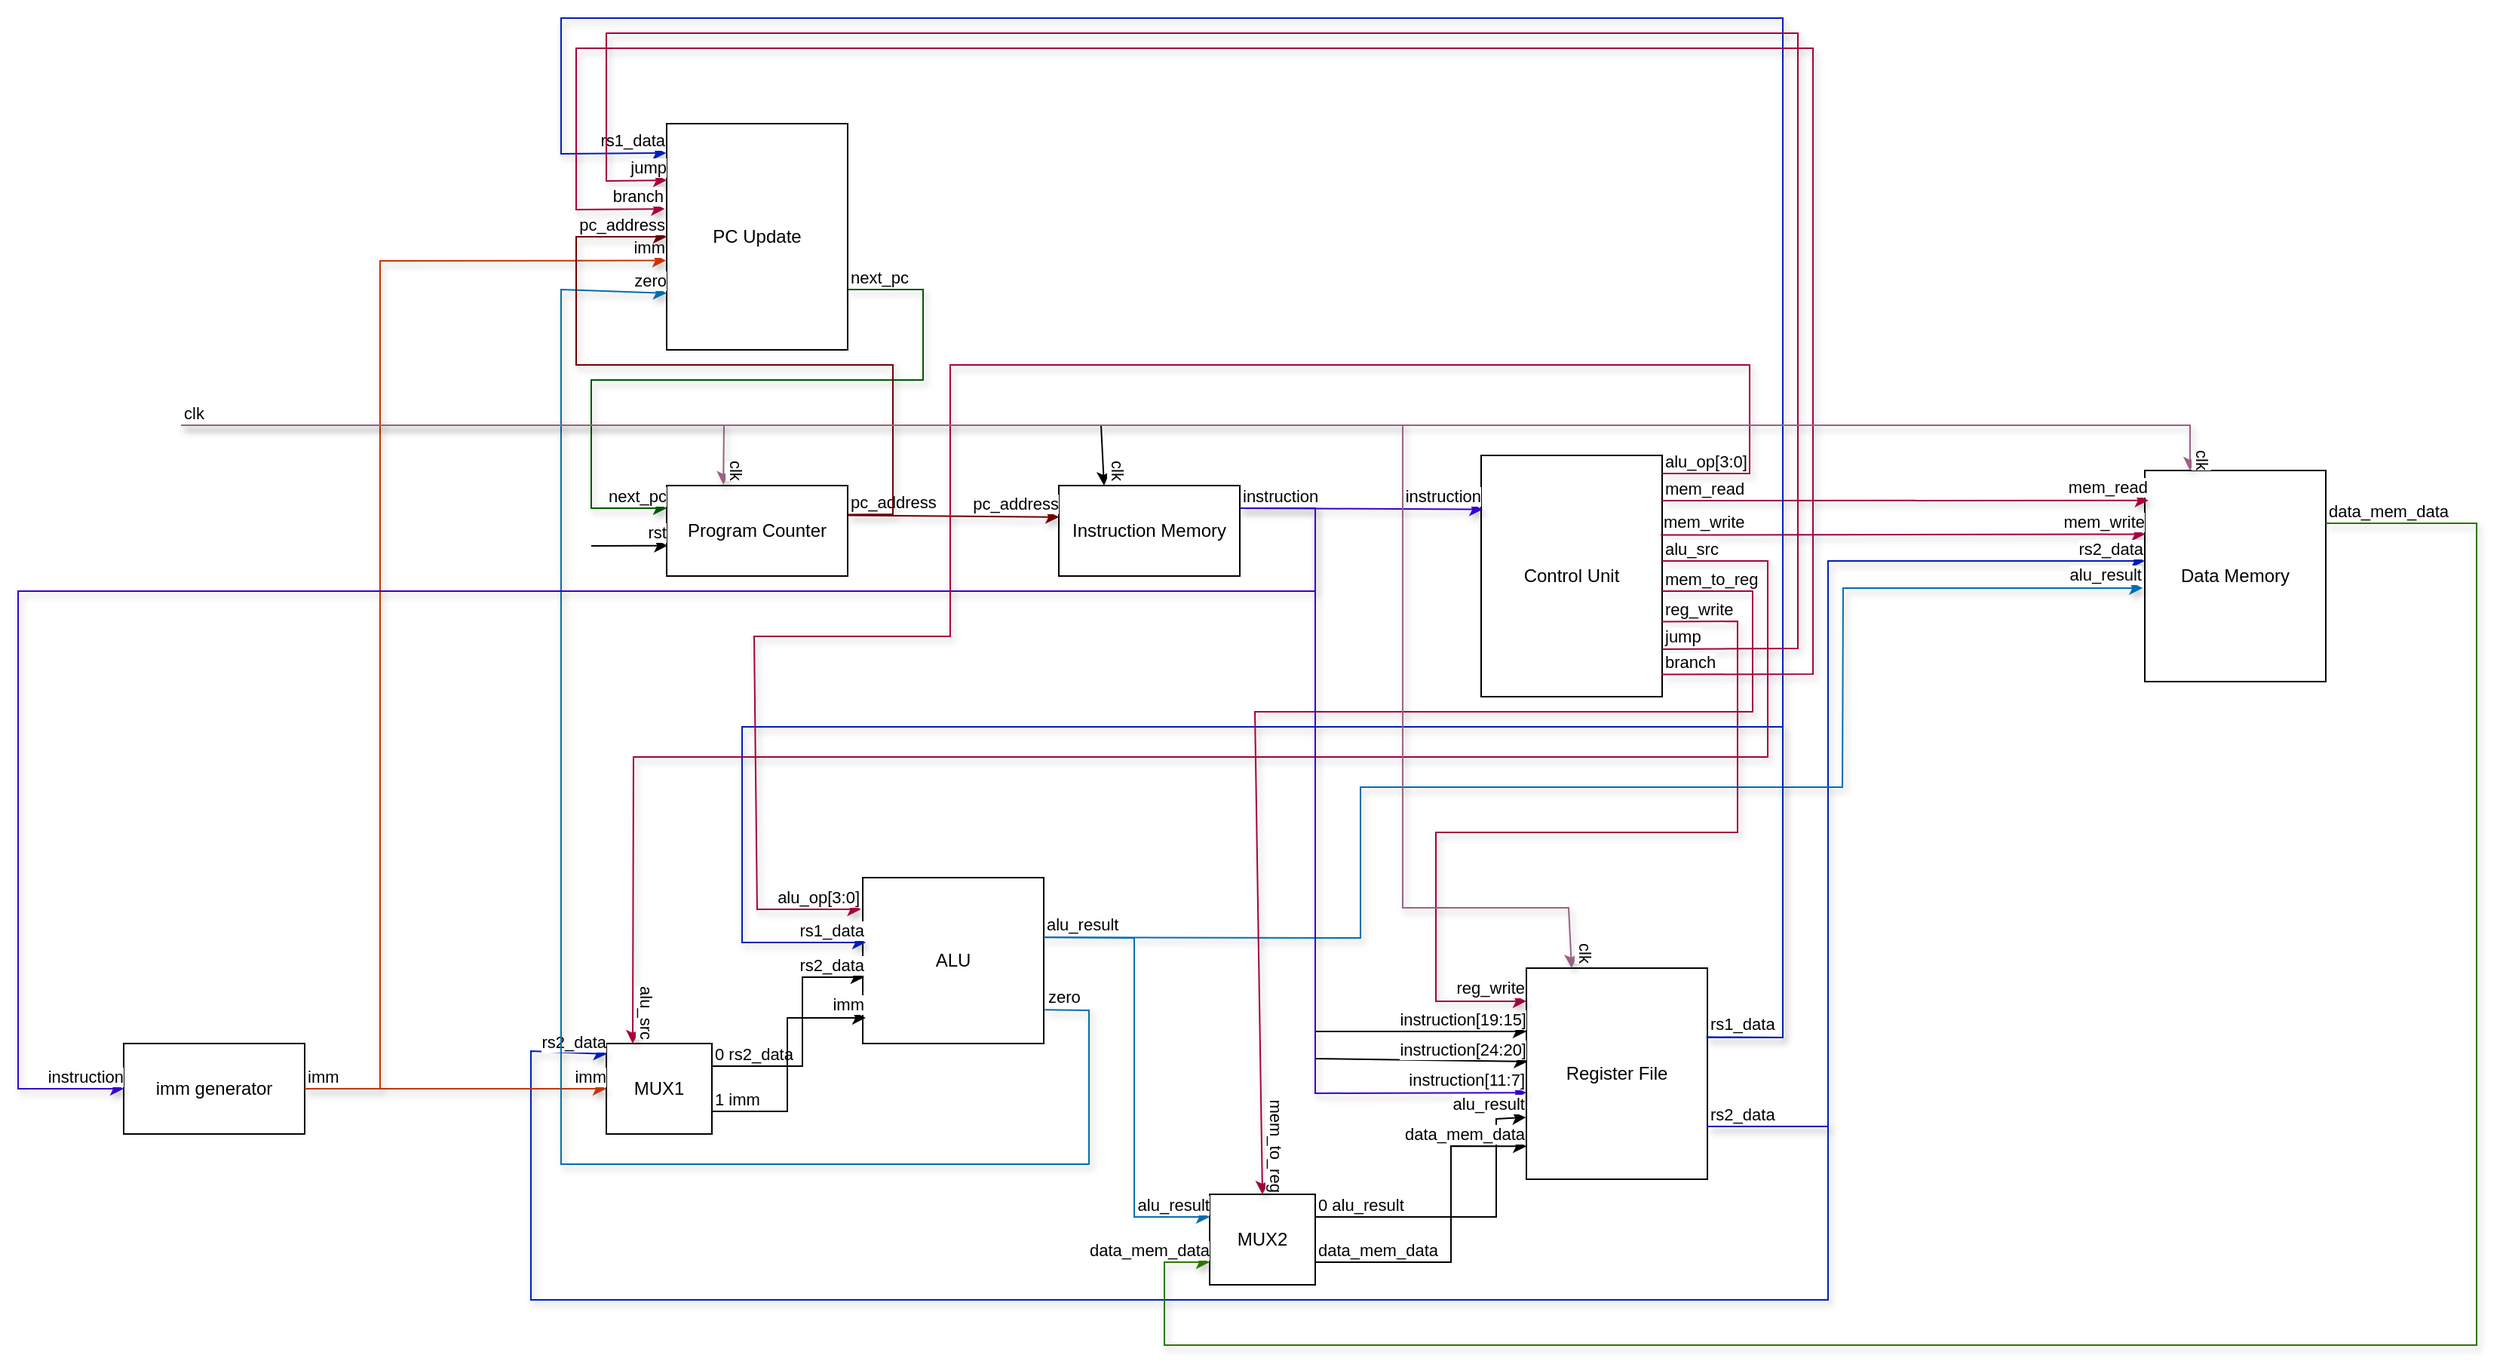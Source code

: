 <mxfile>
    <diagram id="98knBsmOhlINy79SkmsB" name="第 1 页">
        <mxGraphModel dx="483" dy="346" grid="1" gridSize="10" guides="1" tooltips="1" connect="1" arrows="1" fold="1" page="1" pageScale="1" pageWidth="1654" pageHeight="1169" background="none" math="0" shadow="0">
            <root>
                <mxCell id="0"/>
                <mxCell id="1" parent="0"/>
                <mxCell id="2" value="Program Counter" style="rounded=0;whiteSpace=wrap;html=1;" parent="1" vertex="1">
                    <mxGeometry x="442" y="430" width="120" height="60" as="geometry"/>
                </mxCell>
                <mxCell id="3" value="Instruction Memory" style="rounded=0;whiteSpace=wrap;html=1;" parent="1" vertex="1">
                    <mxGeometry x="702" y="430" width="120" height="60" as="geometry"/>
                </mxCell>
                <mxCell id="4" value="Control Unit" style="rounded=0;whiteSpace=wrap;html=1;" parent="1" vertex="1">
                    <mxGeometry x="982" y="410" width="120" height="160" as="geometry"/>
                </mxCell>
                <mxCell id="5" value="PC Update" style="rounded=0;whiteSpace=wrap;html=1;" parent="1" vertex="1">
                    <mxGeometry x="442" y="190" width="120" height="150" as="geometry"/>
                </mxCell>
                <mxCell id="6" value="Data Memory" style="rounded=0;whiteSpace=wrap;html=1;" parent="1" vertex="1">
                    <mxGeometry x="1422" y="420" width="120" height="140" as="geometry"/>
                </mxCell>
                <mxCell id="7" value="Register File" style="rounded=0;whiteSpace=wrap;html=1;" parent="1" vertex="1">
                    <mxGeometry x="1012" y="750" width="120" height="140" as="geometry"/>
                </mxCell>
                <mxCell id="8" value="ALU" style="rounded=0;whiteSpace=wrap;html=1;" parent="1" vertex="1">
                    <mxGeometry x="572" y="690" width="120" height="110" as="geometry"/>
                </mxCell>
                <mxCell id="9" value="imm generator" style="rounded=0;whiteSpace=wrap;html=1;" parent="1" vertex="1">
                    <mxGeometry x="82" y="800" width="120" height="60" as="geometry"/>
                </mxCell>
                <mxCell id="10" value="MUX1" style="rounded=0;whiteSpace=wrap;html=1;" parent="1" vertex="1">
                    <mxGeometry x="402" y="800" width="70" height="60" as="geometry"/>
                </mxCell>
                <mxCell id="11" value="MUX2" style="rounded=0;whiteSpace=wrap;html=1;" parent="1" vertex="1">
                    <mxGeometry x="802" y="900" width="70" height="60" as="geometry"/>
                </mxCell>
                <mxCell id="13" value="" style="endArrow=classic;html=1;entryX=0;entryY=0.25;entryDx=0;entryDy=0;rounded=0;fillColor=#008a00;strokeColor=#005700;shadow=1;" parent="1" target="2" edge="1">
                    <mxGeometry relative="1" as="geometry">
                        <mxPoint x="562" y="300" as="sourcePoint"/>
                        <mxPoint x="722" y="300" as="targetPoint"/>
                        <Array as="points">
                            <mxPoint x="612" y="300"/>
                            <mxPoint x="612" y="360"/>
                            <mxPoint x="392" y="360"/>
                            <mxPoint x="392" y="445"/>
                        </Array>
                    </mxGeometry>
                </mxCell>
                <mxCell id="15" value="next_pc" style="edgeLabel;resizable=0;html=1;;align=left;verticalAlign=bottom;rounded=0;" parent="13" connectable="0" vertex="1">
                    <mxGeometry x="-1" relative="1" as="geometry"/>
                </mxCell>
                <mxCell id="16" value="next_pc" style="edgeLabel;resizable=0;html=1;;align=right;verticalAlign=bottom;rounded=0;" parent="13" connectable="0" vertex="1">
                    <mxGeometry x="1" relative="1" as="geometry"/>
                </mxCell>
                <mxCell id="20" value="" style="endArrow=classic;html=1;rounded=0;strokeColor=default;align=center;verticalAlign=middle;fontFamily=Helvetica;fontSize=11;fontColor=default;labelBackgroundColor=default;entryX=0.006;entryY=0.664;entryDx=0;entryDy=0;entryPerimeter=0;" parent="1" target="2" edge="1">
                    <mxGeometry relative="1" as="geometry">
                        <mxPoint x="392" y="470" as="sourcePoint"/>
                        <mxPoint x="432" y="470" as="targetPoint"/>
                    </mxGeometry>
                </mxCell>
                <mxCell id="23" value="rst" style="edgeLabel;resizable=0;html=1;;align=right;verticalAlign=bottom;fontFamily=Helvetica;fontSize=11;fontColor=default;labelBackgroundColor=default;rounded=0;" parent="20" connectable="0" vertex="1">
                    <mxGeometry x="1" relative="1" as="geometry"/>
                </mxCell>
                <mxCell id="25" value="" style="endArrow=classic;html=1;rounded=0;strokeColor=#6F0000;align=center;verticalAlign=middle;fontFamily=Helvetica;fontSize=11;fontColor=default;labelBackgroundColor=default;exitX=1.001;exitY=0.33;exitDx=0;exitDy=0;exitPerimeter=0;entryX=0.001;entryY=0.348;entryDx=0;entryDy=0;entryPerimeter=0;fillColor=#a20025;shadow=1;" parent="1" source="2" target="3" edge="1">
                    <mxGeometry relative="1" as="geometry">
                        <mxPoint x="562" y="450" as="sourcePoint"/>
                        <mxPoint x="642" y="450" as="targetPoint"/>
                    </mxGeometry>
                </mxCell>
                <mxCell id="27" value="pc_address" style="edgeLabel;resizable=0;html=1;;align=left;verticalAlign=bottom;rounded=0;fontFamily=Helvetica;fontSize=11;fontColor=default;labelBackgroundColor=default;" parent="25" connectable="0" vertex="1">
                    <mxGeometry x="-1" relative="1" as="geometry"/>
                </mxCell>
                <mxCell id="28" value="pc_address" style="edgeLabel;resizable=0;html=1;;align=right;verticalAlign=bottom;rounded=0;fontFamily=Helvetica;fontSize=11;fontColor=default;labelBackgroundColor=default;" parent="25" connectable="0" vertex="1">
                    <mxGeometry x="1" relative="1" as="geometry"/>
                </mxCell>
                <mxCell id="29" value="" style="endArrow=classic;html=1;rounded=0;strokeColor=#3700CC;align=center;verticalAlign=middle;fontFamily=Helvetica;fontSize=11;fontColor=default;labelBackgroundColor=default;entryX=0.009;entryY=0.224;entryDx=0;entryDy=0;entryPerimeter=0;exitX=1;exitY=0.25;exitDx=0;exitDy=0;fillColor=#6a00ff;shadow=1;" parent="1" source="3" target="4" edge="1">
                    <mxGeometry relative="1" as="geometry">
                        <mxPoint x="821" y="440" as="sourcePoint"/>
                        <mxPoint x="962" y="350" as="targetPoint"/>
                    </mxGeometry>
                </mxCell>
                <mxCell id="31" value="instruction" style="edgeLabel;resizable=0;html=1;;align=left;verticalAlign=bottom;rounded=0;fontFamily=Helvetica;fontSize=11;fontColor=default;labelBackgroundColor=default;" parent="29" connectable="0" vertex="1">
                    <mxGeometry x="-1" relative="1" as="geometry"/>
                </mxCell>
                <mxCell id="32" value="instruction" style="edgeLabel;resizable=0;html=1;;align=right;verticalAlign=bottom;rounded=0;fontFamily=Helvetica;fontSize=11;fontColor=default;labelBackgroundColor=default;" parent="29" connectable="0" vertex="1">
                    <mxGeometry x="1" relative="1" as="geometry"/>
                </mxCell>
                <mxCell id="33" value="" style="endArrow=classic;html=1;rounded=0;strokeColor=#A50040;align=center;verticalAlign=middle;fontFamily=Helvetica;fontSize=11;fontColor=default;labelBackgroundColor=default;entryX=0.02;entryY=0.142;entryDx=0;entryDy=0;entryPerimeter=0;fillColor=#d80073;shadow=1;" parent="1" target="6" edge="1">
                    <mxGeometry relative="1" as="geometry">
                        <mxPoint x="1102" y="440" as="sourcePoint"/>
                        <mxPoint x="1262" y="440" as="targetPoint"/>
                    </mxGeometry>
                </mxCell>
                <mxCell id="35" value="mem_read" style="edgeLabel;resizable=0;html=1;;align=left;verticalAlign=bottom;rounded=0;fontFamily=Helvetica;fontSize=11;fontColor=default;labelBackgroundColor=default;" parent="33" connectable="0" vertex="1">
                    <mxGeometry x="-1" relative="1" as="geometry"/>
                </mxCell>
                <mxCell id="36" value="mem_read" style="edgeLabel;resizable=0;html=1;;align=right;verticalAlign=bottom;rounded=0;fontFamily=Helvetica;fontSize=11;fontColor=default;labelBackgroundColor=default;" parent="33" connectable="0" vertex="1">
                    <mxGeometry x="1" relative="1" as="geometry"/>
                </mxCell>
                <mxCell id="37" value="" style="endArrow=classic;html=1;rounded=0;strokeColor=#A50040;align=center;verticalAlign=middle;fontFamily=Helvetica;fontSize=11;fontColor=default;labelBackgroundColor=default;entryX=0.002;entryY=0.302;entryDx=0;entryDy=0;exitX=0.992;exitY=0.33;exitDx=0;exitDy=0;exitPerimeter=0;entryPerimeter=0;shadow=1;fillColor=#d80073;" parent="1" source="4" target="6" edge="1">
                    <mxGeometry relative="1" as="geometry">
                        <mxPoint x="1102" y="470" as="sourcePoint"/>
                        <mxPoint x="1262" y="470" as="targetPoint"/>
                    </mxGeometry>
                </mxCell>
                <mxCell id="39" value="mem_write" style="edgeLabel;resizable=0;html=1;;align=left;verticalAlign=bottom;rounded=0;fontFamily=Helvetica;fontSize=11;fontColor=default;labelBackgroundColor=default;" parent="37" connectable="0" vertex="1">
                    <mxGeometry x="-1" relative="1" as="geometry"/>
                </mxCell>
                <mxCell id="40" value="mem_write" style="edgeLabel;resizable=0;html=1;;align=right;verticalAlign=bottom;rounded=0;fontFamily=Helvetica;fontSize=11;fontColor=default;labelBackgroundColor=default;" parent="37" connectable="0" vertex="1">
                    <mxGeometry x="1" relative="1" as="geometry"/>
                </mxCell>
                <mxCell id="42" value="" style="endArrow=classic;html=1;rounded=0;strokeColor=#001DBC;align=center;verticalAlign=middle;fontFamily=Helvetica;fontSize=11;fontColor=default;labelBackgroundColor=default;exitX=1;exitY=0.75;exitDx=0;exitDy=0;entryX=0;entryY=0.429;entryDx=0;entryDy=0;entryPerimeter=0;shadow=1;fillColor=#0050ef;" parent="1" source="7" target="6" edge="1">
                    <mxGeometry relative="1" as="geometry">
                        <mxPoint x="1152" y="580" as="sourcePoint"/>
                        <mxPoint x="1272" y="480" as="targetPoint"/>
                        <Array as="points">
                            <mxPoint x="1212" y="855"/>
                            <mxPoint x="1212" y="480"/>
                        </Array>
                    </mxGeometry>
                </mxCell>
                <mxCell id="44" value="rs2_data" style="edgeLabel;resizable=0;html=1;;align=left;verticalAlign=bottom;rounded=0;fontFamily=Helvetica;fontSize=11;fontColor=default;labelBackgroundColor=default;" parent="42" connectable="0" vertex="1">
                    <mxGeometry x="-1" relative="1" as="geometry"/>
                </mxCell>
                <mxCell id="45" value="rs2_data" style="edgeLabel;resizable=0;html=1;;align=right;verticalAlign=bottom;rounded=0;fontFamily=Helvetica;fontSize=11;fontColor=default;labelBackgroundColor=default;" parent="42" connectable="0" vertex="1">
                    <mxGeometry x="1" relative="1" as="geometry"/>
                </mxCell>
                <mxCell id="46" value="" style="endArrow=classic;html=1;rounded=0;strokeColor=#006EAF;align=center;verticalAlign=middle;fontFamily=Helvetica;fontSize=11;fontColor=default;labelBackgroundColor=default;exitX=1;exitY=0.36;exitDx=0;exitDy=0;entryX=-0.011;entryY=0.557;entryDx=0;entryDy=0;entryPerimeter=0;exitPerimeter=0;fillColor=#1ba1e2;shadow=1;" parent="1" source="8" target="6" edge="1">
                    <mxGeometry relative="1" as="geometry">
                        <mxPoint x="791.52" y="632.5" as="sourcePoint"/>
                        <mxPoint x="1272.0" y="507.5" as="targetPoint"/>
                        <Array as="points">
                            <mxPoint x="902" y="730"/>
                            <mxPoint x="902" y="630"/>
                            <mxPoint x="1221.52" y="630"/>
                            <mxPoint x="1222" y="498"/>
                        </Array>
                    </mxGeometry>
                </mxCell>
                <mxCell id="48" value="alu_result" style="edgeLabel;resizable=0;html=1;;align=left;verticalAlign=bottom;rounded=0;fontFamily=Helvetica;fontSize=11;fontColor=default;labelBackgroundColor=default;" parent="46" connectable="0" vertex="1">
                    <mxGeometry x="-1" relative="1" as="geometry"/>
                </mxCell>
                <mxCell id="49" value="alu_result" style="edgeLabel;resizable=0;html=1;;align=right;verticalAlign=bottom;rounded=0;fontFamily=Helvetica;fontSize=11;fontColor=default;labelBackgroundColor=default;" parent="46" connectable="0" vertex="1">
                    <mxGeometry x="1" relative="1" as="geometry"/>
                </mxCell>
                <mxCell id="50" value="" style="endArrow=classic;html=1;rounded=0;strokeColor=#001DBC;align=center;verticalAlign=middle;fontFamily=Helvetica;fontSize=11;fontColor=default;labelBackgroundColor=default;exitX=1;exitY=0.328;exitDx=0;exitDy=0;entryX=0.017;entryY=0.391;entryDx=0;entryDy=0;exitPerimeter=0;entryPerimeter=0;fillColor=#0050ef;shadow=1;" parent="1" source="7" target="8" edge="1">
                    <mxGeometry relative="1" as="geometry">
                        <mxPoint x="1122" y="695" as="sourcePoint"/>
                        <mxPoint x="672" y="642.5" as="targetPoint"/>
                        <Array as="points">
                            <mxPoint x="1182" y="796"/>
                            <mxPoint x="1182" y="695"/>
                            <mxPoint x="1182" y="590"/>
                            <mxPoint x="492" y="590"/>
                            <mxPoint x="492" y="733"/>
                        </Array>
                    </mxGeometry>
                </mxCell>
                <mxCell id="52" value="rs1_data" style="edgeLabel;resizable=0;html=1;;align=left;verticalAlign=bottom;rounded=0;fontFamily=Helvetica;fontSize=11;fontColor=default;labelBackgroundColor=default;" parent="50" connectable="0" vertex="1">
                    <mxGeometry x="-1" relative="1" as="geometry"/>
                </mxCell>
                <mxCell id="53" value="rs1_data" style="edgeLabel;resizable=0;html=1;;align=right;verticalAlign=bottom;rounded=0;fontFamily=Helvetica;fontSize=11;fontColor=default;labelBackgroundColor=default;" parent="50" connectable="0" vertex="1">
                    <mxGeometry x="1" relative="1" as="geometry"/>
                </mxCell>
                <mxCell id="55" value="" style="endArrow=classic;html=1;rounded=0;strokeColor=#001DBC;align=center;verticalAlign=middle;fontFamily=Helvetica;fontSize=11;fontColor=default;labelBackgroundColor=default;entryX=0.006;entryY=0.117;entryDx=0;entryDy=0;exitX=1;exitY=0.75;exitDx=0;exitDy=0;entryPerimeter=0;shadow=1;fillColor=#0050ef;" parent="1" source="7" target="10" edge="1">
                    <mxGeometry relative="1" as="geometry">
                        <mxPoint x="412" y="805" as="sourcePoint"/>
                        <mxPoint x="842" y="860" as="targetPoint"/>
                        <Array as="points">
                            <mxPoint x="1212" y="855"/>
                            <mxPoint x="1212" y="970"/>
                            <mxPoint x="352" y="970"/>
                            <mxPoint x="352" y="805"/>
                        </Array>
                    </mxGeometry>
                </mxCell>
                <mxCell id="58" value="rs2_data" style="edgeLabel;resizable=0;html=1;;align=right;verticalAlign=bottom;rounded=0;fontFamily=Helvetica;fontSize=11;fontColor=default;labelBackgroundColor=default;" parent="55" connectable="0" vertex="1">
                    <mxGeometry x="1" relative="1" as="geometry"/>
                </mxCell>
                <mxCell id="63" value="" style="endArrow=classic;html=1;rounded=0;strokeColor=#A50040;align=center;verticalAlign=middle;fontFamily=Helvetica;fontSize=11;fontColor=default;labelBackgroundColor=default;entryX=0.25;entryY=0;entryDx=0;entryDy=0;shadow=1;fillColor=#d80073;" parent="1" target="10" edge="1">
                    <mxGeometry relative="1" as="geometry">
                        <mxPoint x="1102" y="480" as="sourcePoint"/>
                        <mxPoint x="1042" y="790" as="targetPoint"/>
                        <Array as="points">
                            <mxPoint x="1172" y="480"/>
                            <mxPoint x="1172" y="610"/>
                            <mxPoint x="520" y="610"/>
                            <mxPoint x="420" y="610"/>
                        </Array>
                    </mxGeometry>
                </mxCell>
                <mxCell id="65" value="alu_src" style="edgeLabel;resizable=0;html=1;;align=left;verticalAlign=bottom;rounded=0;fontFamily=Helvetica;fontSize=11;fontColor=default;labelBackgroundColor=default;" parent="63" connectable="0" vertex="1">
                    <mxGeometry x="-1" relative="1" as="geometry"/>
                </mxCell>
                <mxCell id="66" value="alu_src" style="edgeLabel;resizable=0;html=1;;align=right;verticalAlign=bottom;rounded=0;fontFamily=Helvetica;fontSize=11;fontColor=default;labelBackgroundColor=default;rotation=90;" parent="63" connectable="0" vertex="1">
                    <mxGeometry x="1" relative="1" as="geometry">
                        <mxPoint y="-2" as="offset"/>
                    </mxGeometry>
                </mxCell>
                <mxCell id="67" value="" style="endArrow=classic;html=1;rounded=0;strokeColor=#C73500;align=center;verticalAlign=middle;fontFamily=Helvetica;fontSize=11;fontColor=default;labelBackgroundColor=default;exitX=1;exitY=0.5;exitDx=0;exitDy=0;entryX=0;entryY=0.5;entryDx=0;entryDy=0;fillColor=#fa6800;shadow=1;" parent="1" source="9" target="10" edge="1">
                    <mxGeometry relative="1" as="geometry">
                        <mxPoint x="332" y="910" as="sourcePoint"/>
                        <mxPoint x="502" y="830" as="targetPoint"/>
                    </mxGeometry>
                </mxCell>
                <mxCell id="69" value="imm" style="edgeLabel;resizable=0;html=1;;align=left;verticalAlign=bottom;rounded=0;fontFamily=Helvetica;fontSize=11;fontColor=default;labelBackgroundColor=default;" parent="67" connectable="0" vertex="1">
                    <mxGeometry x="-1" relative="1" as="geometry"/>
                </mxCell>
                <mxCell id="70" value="imm" style="edgeLabel;resizable=0;html=1;;align=right;verticalAlign=bottom;rounded=0;fontFamily=Helvetica;fontSize=11;fontColor=default;labelBackgroundColor=default;" parent="67" connectable="0" vertex="1">
                    <mxGeometry x="1" relative="1" as="geometry"/>
                </mxCell>
                <mxCell id="71" value="" style="endArrow=classic;html=1;rounded=0;strokeColor=default;align=center;verticalAlign=middle;fontFamily=Helvetica;fontSize=11;fontColor=default;labelBackgroundColor=default;entryX=0.008;entryY=0.6;entryDx=0;entryDy=0;exitX=1;exitY=0.25;exitDx=0;exitDy=0;entryPerimeter=0;" parent="1" source="10" target="8" edge="1">
                    <mxGeometry relative="1" as="geometry">
                        <mxPoint x="512" y="770" as="sourcePoint"/>
                        <mxPoint x="672" y="770" as="targetPoint"/>
                        <Array as="points">
                            <mxPoint x="532" y="815"/>
                            <mxPoint x="532" y="756"/>
                        </Array>
                    </mxGeometry>
                </mxCell>
                <mxCell id="73" value="0 rs2_data" style="edgeLabel;resizable=0;html=1;;align=left;verticalAlign=bottom;rounded=0;fontFamily=Helvetica;fontSize=11;fontColor=default;labelBackgroundColor=default;" parent="71" connectable="0" vertex="1">
                    <mxGeometry x="-1" relative="1" as="geometry">
                        <mxPoint as="offset"/>
                    </mxGeometry>
                </mxCell>
                <mxCell id="74" value="rs2_data" style="edgeLabel;resizable=0;html=1;;align=right;verticalAlign=bottom;rounded=0;fontFamily=Helvetica;fontSize=11;fontColor=default;labelBackgroundColor=default;" parent="71" connectable="0" vertex="1">
                    <mxGeometry x="1" relative="1" as="geometry"/>
                </mxCell>
                <mxCell id="75" value="" style="endArrow=classic;html=1;rounded=0;strokeColor=default;align=center;verticalAlign=middle;fontFamily=Helvetica;fontSize=11;fontColor=default;labelBackgroundColor=default;exitX=1;exitY=0.75;exitDx=0;exitDy=0;entryX=0.017;entryY=0.845;entryDx=0;entryDy=0;entryPerimeter=0;" parent="1" source="10" target="8" edge="1">
                    <mxGeometry relative="1" as="geometry">
                        <mxPoint x="512" y="770" as="sourcePoint"/>
                        <mxPoint x="672" y="770" as="targetPoint"/>
                        <Array as="points">
                            <mxPoint x="522" y="845"/>
                            <mxPoint x="522" y="783"/>
                        </Array>
                    </mxGeometry>
                </mxCell>
                <mxCell id="77" value="1 imm" style="edgeLabel;resizable=0;html=1;;align=left;verticalAlign=bottom;rounded=0;fontFamily=Helvetica;fontSize=11;fontColor=default;labelBackgroundColor=default;" parent="75" connectable="0" vertex="1">
                    <mxGeometry x="-1" relative="1" as="geometry"/>
                </mxCell>
                <mxCell id="78" value="imm" style="edgeLabel;resizable=0;html=1;;align=right;verticalAlign=bottom;rounded=0;fontFamily=Helvetica;fontSize=11;fontColor=default;labelBackgroundColor=default;" parent="75" connectable="0" vertex="1">
                    <mxGeometry x="1" relative="1" as="geometry"/>
                </mxCell>
                <mxCell id="79" value="" style="endArrow=classic;html=1;rounded=0;strokeColor=#006EAF;align=center;verticalAlign=middle;fontFamily=Helvetica;fontSize=11;fontColor=default;labelBackgroundColor=default;exitX=1.006;exitY=0.797;exitDx=0;exitDy=0;entryX=0;entryY=0.75;entryDx=0;entryDy=0;exitPerimeter=0;fillColor=#1ba1e2;shadow=1;" parent="1" source="8" target="5" edge="1">
                    <mxGeometry relative="1" as="geometry">
                        <mxPoint x="512" y="770" as="sourcePoint"/>
                        <mxPoint x="672" y="770" as="targetPoint"/>
                        <Array as="points">
                            <mxPoint x="722" y="778"/>
                            <mxPoint x="722" y="880"/>
                            <mxPoint x="372" y="880"/>
                            <mxPoint x="372" y="600"/>
                            <mxPoint x="372" y="300"/>
                        </Array>
                    </mxGeometry>
                </mxCell>
                <mxCell id="81" value="zero" style="edgeLabel;resizable=0;html=1;;align=left;verticalAlign=bottom;rounded=0;fontFamily=Helvetica;fontSize=11;fontColor=default;labelBackgroundColor=default;" parent="79" connectable="0" vertex="1">
                    <mxGeometry x="-1" relative="1" as="geometry"/>
                </mxCell>
                <mxCell id="82" value="zero" style="edgeLabel;resizable=0;html=1;;align=right;verticalAlign=bottom;rounded=0;fontFamily=Helvetica;fontSize=11;fontColor=default;labelBackgroundColor=default;" parent="79" connectable="0" vertex="1">
                    <mxGeometry x="1" relative="1" as="geometry"/>
                </mxCell>
                <mxCell id="84" value="" style="endArrow=classic;html=1;rounded=0;strokeColor=#C73500;align=center;verticalAlign=middle;fontFamily=Helvetica;fontSize=11;fontColor=default;labelBackgroundColor=default;exitX=1;exitY=0.5;exitDx=0;exitDy=0;entryX=-0.004;entryY=0.605;entryDx=0;entryDy=0;entryPerimeter=0;fillColor=#fa6800;shadow=1;" parent="1" source="9" target="5" edge="1">
                    <mxGeometry relative="1" as="geometry">
                        <mxPoint x="342" y="950" as="sourcePoint"/>
                        <mxPoint x="502" y="950" as="targetPoint"/>
                        <Array as="points">
                            <mxPoint x="252" y="830"/>
                            <mxPoint x="252" y="620"/>
                            <mxPoint x="252" y="281"/>
                        </Array>
                    </mxGeometry>
                </mxCell>
                <mxCell id="87" value="imm" style="edgeLabel;resizable=0;html=1;;align=right;verticalAlign=bottom;rounded=0;fontFamily=Helvetica;fontSize=11;fontColor=default;labelBackgroundColor=default;" parent="84" connectable="0" vertex="1">
                    <mxGeometry x="1" relative="1" as="geometry"/>
                </mxCell>
                <mxCell id="88" value="" style="endArrow=classic;html=1;rounded=0;strokeColor=#6F0000;align=center;verticalAlign=middle;fontFamily=Helvetica;fontSize=11;fontColor=default;labelBackgroundColor=default;exitX=1.004;exitY=0.321;exitDx=0;exitDy=0;exitPerimeter=0;entryX=0;entryY=0.5;entryDx=0;entryDy=0;fillColor=#a20025;shadow=1;" parent="1" source="2" target="5" edge="1">
                    <mxGeometry relative="1" as="geometry">
                        <mxPoint x="592" y="650" as="sourcePoint"/>
                        <mxPoint x="752" y="650" as="targetPoint"/>
                        <Array as="points">
                            <mxPoint x="592" y="449"/>
                            <mxPoint x="592" y="350"/>
                            <mxPoint x="382" y="350"/>
                            <mxPoint x="382" y="265"/>
                        </Array>
                    </mxGeometry>
                </mxCell>
                <mxCell id="91" value="pc_address" style="edgeLabel;resizable=0;html=1;;align=right;verticalAlign=bottom;rounded=0;fontFamily=Helvetica;fontSize=11;fontColor=default;labelBackgroundColor=default;" parent="88" connectable="0" vertex="1">
                    <mxGeometry x="1" relative="1" as="geometry"/>
                </mxCell>
                <mxCell id="92" value="" style="endArrow=classic;html=1;rounded=0;strokeColor=#3700CC;align=center;verticalAlign=middle;fontFamily=Helvetica;fontSize=11;fontColor=default;labelBackgroundColor=default;exitX=1;exitY=0.25;exitDx=0;exitDy=0;entryX=0;entryY=0.5;entryDx=0;entryDy=0;fillColor=#6a00ff;shadow=1;" parent="1" source="3" target="9" edge="1">
                    <mxGeometry relative="1" as="geometry">
                        <mxPoint x="702" y="500" as="sourcePoint"/>
                        <mxPoint x="862" y="500" as="targetPoint"/>
                        <Array as="points">
                            <mxPoint x="872" y="445"/>
                            <mxPoint x="872" y="500"/>
                            <mxPoint x="162" y="500"/>
                            <mxPoint x="12" y="500"/>
                            <mxPoint x="12" y="830"/>
                        </Array>
                    </mxGeometry>
                </mxCell>
                <mxCell id="95" value="instruction" style="edgeLabel;resizable=0;;align=right;verticalAlign=bottom;rounded=0;fontFamily=Helvetica;fontSize=11;fontColor=default;labelBackgroundColor=default;html=1;" parent="92" connectable="0" vertex="1">
                    <mxGeometry x="1" relative="1" as="geometry"/>
                </mxCell>
                <mxCell id="96" value="" style="endArrow=classic;html=1;rounded=0;strokeColor=#001DBC;align=center;verticalAlign=middle;fontFamily=Helvetica;fontSize=11;fontColor=default;labelBackgroundColor=default;exitX=0.994;exitY=0.327;exitDx=0;exitDy=0;exitPerimeter=0;entryX=-0.003;entryY=0.13;entryDx=0;entryDy=0;entryPerimeter=0;fillColor=#0050ef;shadow=1;" parent="1" source="7" target="5" edge="1">
                    <mxGeometry relative="1" as="geometry">
                        <mxPoint x="1292" y="800" as="sourcePoint"/>
                        <mxPoint x="1452" y="800" as="targetPoint"/>
                        <Array as="points">
                            <mxPoint x="1182" y="796"/>
                            <mxPoint x="1182" y="120"/>
                            <mxPoint x="372" y="120"/>
                            <mxPoint x="372" y="210"/>
                        </Array>
                    </mxGeometry>
                </mxCell>
                <mxCell id="99" value="rs1_data" style="edgeLabel;resizable=0;html=1;;align=right;verticalAlign=bottom;rounded=0;fontFamily=Helvetica;fontSize=11;fontColor=default;labelBackgroundColor=default;" parent="96" connectable="0" vertex="1">
                    <mxGeometry x="1" relative="1" as="geometry"/>
                </mxCell>
                <mxCell id="100" value="" style="endArrow=classic;html=1;rounded=0;strokeColor=#A50040;align=center;verticalAlign=middle;fontFamily=Helvetica;fontSize=11;fontColor=default;labelBackgroundColor=default;entryX=0.5;entryY=0;entryDx=0;entryDy=0;shadow=1;fillColor=#d80073;" parent="1" target="11" edge="1">
                    <mxGeometry relative="1" as="geometry">
                        <mxPoint x="1102" y="500" as="sourcePoint"/>
                        <mxPoint x="942" y="560" as="targetPoint"/>
                        <Array as="points">
                            <mxPoint x="1162" y="500"/>
                            <mxPoint x="1162" y="580"/>
                            <mxPoint x="962" y="580"/>
                            <mxPoint x="832" y="580"/>
                        </Array>
                    </mxGeometry>
                </mxCell>
                <mxCell id="102" value="mem_to_reg" style="edgeLabel;resizable=0;html=1;;align=left;verticalAlign=bottom;rounded=0;fontFamily=Helvetica;fontSize=11;fontColor=default;labelBackgroundColor=default;" parent="100" connectable="0" vertex="1">
                    <mxGeometry x="-1" relative="1" as="geometry"/>
                </mxCell>
                <mxCell id="103" value="mem_to_reg" style="edgeLabel;resizable=0;html=1;;align=right;verticalAlign=bottom;rounded=0;fontFamily=Helvetica;fontSize=11;fontColor=default;labelBackgroundColor=default;rotation=90;" parent="100" connectable="0" vertex="1">
                    <mxGeometry x="1" relative="1" as="geometry"/>
                </mxCell>
                <mxCell id="104" value="" style="endArrow=classic;html=1;rounded=0;strokeColor=default;align=center;verticalAlign=middle;fontFamily=Helvetica;fontSize=11;fontColor=default;labelBackgroundColor=default;exitX=1;exitY=0.25;exitDx=0;exitDy=0;entryX=0;entryY=0.3;entryDx=0;entryDy=0;entryPerimeter=0;" parent="1" source="3" target="7" edge="1">
                    <mxGeometry relative="1" as="geometry">
                        <mxPoint x="882" y="570" as="sourcePoint"/>
                        <mxPoint x="1042" y="570" as="targetPoint"/>
                        <Array as="points">
                            <mxPoint x="872" y="445"/>
                            <mxPoint x="872" y="792"/>
                        </Array>
                    </mxGeometry>
                </mxCell>
                <mxCell id="107" value="instruction[19:15]" style="edgeLabel;resizable=0;html=1;;align=right;verticalAlign=bottom;rounded=0;fontFamily=Helvetica;fontSize=11;fontColor=default;labelBackgroundColor=default;" parent="104" connectable="0" vertex="1">
                    <mxGeometry x="1" relative="1" as="geometry"/>
                </mxCell>
                <mxCell id="108" value="" style="endArrow=classic;html=1;rounded=0;strokeColor=#A50040;align=center;verticalAlign=middle;fontFamily=Helvetica;fontSize=11;fontColor=default;labelBackgroundColor=default;exitX=0.999;exitY=0.689;exitDx=0;exitDy=0;exitPerimeter=0;entryX=0;entryY=0.157;entryDx=0;entryDy=0;entryPerimeter=0;shadow=1;fillColor=#d80073;" parent="1" source="4" target="7" edge="1">
                    <mxGeometry relative="1" as="geometry">
                        <mxPoint x="902" y="700" as="sourcePoint"/>
                        <mxPoint x="1062" y="700" as="targetPoint"/>
                        <Array as="points">
                            <mxPoint x="1152" y="520"/>
                            <mxPoint x="1152" y="660"/>
                            <mxPoint x="952" y="660"/>
                            <mxPoint x="952" y="772"/>
                        </Array>
                    </mxGeometry>
                </mxCell>
                <mxCell id="110" value="reg_write" style="edgeLabel;resizable=0;html=1;;align=left;verticalAlign=bottom;rounded=0;fontFamily=Helvetica;fontSize=11;fontColor=default;labelBackgroundColor=default;" parent="108" connectable="0" vertex="1">
                    <mxGeometry x="-1" relative="1" as="geometry"/>
                </mxCell>
                <mxCell id="111" value="reg_write" style="edgeLabel;resizable=0;html=1;;align=right;verticalAlign=bottom;rounded=0;fontFamily=Helvetica;fontSize=11;fontColor=default;labelBackgroundColor=default;" parent="108" connectable="0" vertex="1">
                    <mxGeometry x="1" relative="1" as="geometry"/>
                </mxCell>
                <mxCell id="112" value="" style="endArrow=classic;html=1;rounded=0;strokeColor=default;align=center;verticalAlign=middle;fontFamily=Helvetica;fontSize=11;fontColor=default;labelBackgroundColor=default;exitX=1;exitY=0.25;exitDx=0;exitDy=0;entryX=0.006;entryY=0.443;entryDx=0;entryDy=0;entryPerimeter=0;" parent="1" source="3" target="7" edge="1">
                    <mxGeometry relative="1" as="geometry">
                        <mxPoint x="862" y="540" as="sourcePoint"/>
                        <mxPoint x="1022" y="540" as="targetPoint"/>
                        <Array as="points">
                            <mxPoint x="872" y="445"/>
                            <mxPoint x="872" y="810"/>
                        </Array>
                    </mxGeometry>
                </mxCell>
                <mxCell id="115" value="instruction[24:20]" style="edgeLabel;resizable=0;html=1;;align=right;verticalAlign=bottom;rounded=0;fontFamily=Helvetica;fontSize=11;fontColor=default;labelBackgroundColor=default;" parent="112" connectable="0" vertex="1">
                    <mxGeometry x="1" relative="1" as="geometry"/>
                </mxCell>
                <mxCell id="116" value="" style="endArrow=classic;html=1;rounded=0;strokeColor=#3700CC;align=center;verticalAlign=middle;fontFamily=Helvetica;fontSize=11;fontColor=default;labelBackgroundColor=default;exitX=1;exitY=0.25;exitDx=0;exitDy=0;entryX=0;entryY=0.59;entryDx=0;entryDy=0;entryPerimeter=0;fillColor=#6a00ff;shadow=1;" parent="1" source="3" target="7" edge="1">
                    <mxGeometry relative="1" as="geometry">
                        <mxPoint x="902" y="700" as="sourcePoint"/>
                        <mxPoint x="1062" y="700" as="targetPoint"/>
                        <Array as="points">
                            <mxPoint x="872" y="445"/>
                            <mxPoint x="872" y="833"/>
                        </Array>
                    </mxGeometry>
                </mxCell>
                <mxCell id="119" value="instruction[11:7]" style="edgeLabel;resizable=0;html=1;;align=right;verticalAlign=bottom;rounded=0;fontFamily=Helvetica;fontSize=11;fontColor=default;labelBackgroundColor=default;" parent="116" connectable="0" vertex="1">
                    <mxGeometry x="1" relative="1" as="geometry"/>
                </mxCell>
                <mxCell id="120" value="" style="endArrow=classic;html=1;rounded=0;strokeColor=#006EAF;align=center;verticalAlign=middle;fontFamily=Helvetica;fontSize=11;fontColor=default;labelBackgroundColor=default;exitX=1.002;exitY=0.359;exitDx=0;exitDy=0;exitPerimeter=0;entryX=0;entryY=0.25;entryDx=0;entryDy=0;labelBorderColor=#3333FF;fillColor=#1ba1e2;" parent="1" source="8" target="11" edge="1">
                    <mxGeometry relative="1" as="geometry">
                        <mxPoint x="722" y="830" as="sourcePoint"/>
                        <mxPoint x="882" y="830" as="targetPoint"/>
                        <Array as="points">
                            <mxPoint x="752" y="730"/>
                            <mxPoint x="752" y="810"/>
                            <mxPoint x="752" y="915"/>
                        </Array>
                    </mxGeometry>
                </mxCell>
                <mxCell id="123" value="alu_result" style="edgeLabel;resizable=0;html=1;;align=right;verticalAlign=bottom;rounded=0;fontFamily=Helvetica;fontSize=11;fontColor=default;labelBackgroundColor=default;" parent="120" connectable="0" vertex="1">
                    <mxGeometry x="1" relative="1" as="geometry"/>
                </mxCell>
                <mxCell id="124" value="" style="endArrow=classic;html=1;rounded=0;strokeColor=#2D7600;align=center;verticalAlign=middle;fontFamily=Helvetica;fontSize=11;fontColor=default;labelBackgroundColor=default;exitX=1;exitY=0.25;exitDx=0;exitDy=0;entryX=0;entryY=0.75;entryDx=0;entryDy=0;fillColor=#60a917;shadow=1;" parent="1" source="6" target="11" edge="1">
                    <mxGeometry relative="1" as="geometry">
                        <mxPoint x="1082" y="710" as="sourcePoint"/>
                        <mxPoint x="1242" y="710" as="targetPoint"/>
                        <Array as="points">
                            <mxPoint x="1642" y="455"/>
                            <mxPoint x="1642" y="1000"/>
                            <mxPoint x="772" y="1000"/>
                            <mxPoint x="772" y="945"/>
                        </Array>
                    </mxGeometry>
                </mxCell>
                <mxCell id="126" value="data_mem_data" style="edgeLabel;resizable=0;html=1;;align=left;verticalAlign=bottom;rounded=0;fontFamily=Helvetica;fontSize=11;fontColor=default;labelBackgroundColor=default;" parent="124" connectable="0" vertex="1">
                    <mxGeometry x="-1" relative="1" as="geometry"/>
                </mxCell>
                <mxCell id="127" value="data_mem_data" style="edgeLabel;resizable=0;html=1;;align=right;verticalAlign=bottom;rounded=0;fontFamily=Helvetica;fontSize=11;fontColor=default;labelBackgroundColor=default;" parent="124" connectable="0" vertex="1">
                    <mxGeometry x="1" relative="1" as="geometry"/>
                </mxCell>
                <mxCell id="128" value="" style="endArrow=classic;html=1;rounded=0;strokeColor=#A50040;align=center;verticalAlign=middle;fontFamily=Helvetica;fontSize=11;fontColor=default;labelBackgroundColor=default;exitX=1;exitY=0.075;exitDx=0;exitDy=0;exitPerimeter=0;entryX=-0.01;entryY=0.191;entryDx=0;entryDy=0;entryPerimeter=0;fillColor=#d80073;shadow=1;" parent="1" source="4" target="8" edge="1">
                    <mxGeometry relative="1" as="geometry">
                        <mxPoint x="1002" y="480" as="sourcePoint"/>
                        <mxPoint x="1162" y="480" as="targetPoint"/>
                        <Array as="points">
                            <mxPoint x="1160" y="422"/>
                            <mxPoint x="1160" y="350"/>
                            <mxPoint x="630" y="350"/>
                            <mxPoint x="630" y="530"/>
                            <mxPoint x="500" y="530"/>
                            <mxPoint x="502" y="711"/>
                        </Array>
                    </mxGeometry>
                </mxCell>
                <mxCell id="130" value="alu_op[3:0]" style="edgeLabel;resizable=0;html=1;;align=left;verticalAlign=bottom;rounded=0;fontFamily=Helvetica;fontSize=11;fontColor=default;labelBackgroundColor=default;" parent="128" connectable="0" vertex="1">
                    <mxGeometry x="-1" relative="1" as="geometry"/>
                </mxCell>
                <mxCell id="131" value="alu_op[3:0]" style="edgeLabel;resizable=0;html=1;;align=right;verticalAlign=bottom;rounded=0;fontFamily=Helvetica;fontSize=11;fontColor=default;labelBackgroundColor=default;" parent="128" connectable="0" vertex="1">
                    <mxGeometry x="1" relative="1" as="geometry"/>
                </mxCell>
                <mxCell id="132" value="" style="endArrow=classic;html=1;rounded=0;strokeColor=#A50040;align=center;verticalAlign=middle;fontFamily=Helvetica;fontSize=11;fontColor=default;labelBackgroundColor=default;exitX=1.002;exitY=0.803;exitDx=0;exitDy=0;exitPerimeter=0;entryX=0;entryY=0.25;entryDx=0;entryDy=0;fillColor=#d80073;shadow=1;" parent="1" source="4" target="5" edge="1">
                    <mxGeometry relative="1" as="geometry">
                        <mxPoint x="822" y="610" as="sourcePoint"/>
                        <mxPoint x="982" y="610" as="targetPoint"/>
                        <Array as="points">
                            <mxPoint x="1192" y="538"/>
                            <mxPoint x="1192" y="130"/>
                            <mxPoint x="402" y="130"/>
                            <mxPoint x="402" y="228"/>
                        </Array>
                    </mxGeometry>
                </mxCell>
                <mxCell id="134" value="jump" style="edgeLabel;resizable=0;html=1;;align=left;verticalAlign=bottom;rounded=0;fontFamily=Helvetica;fontSize=11;fontColor=default;labelBackgroundColor=default;" parent="132" connectable="0" vertex="1">
                    <mxGeometry x="-1" relative="1" as="geometry"/>
                </mxCell>
                <mxCell id="135" value="jump" style="edgeLabel;resizable=0;html=1;;align=right;verticalAlign=bottom;rounded=0;fontFamily=Helvetica;fontSize=11;fontColor=default;labelBackgroundColor=default;" parent="132" connectable="0" vertex="1">
                    <mxGeometry x="1" relative="1" as="geometry"/>
                </mxCell>
                <mxCell id="136" value="" style="endArrow=classic;html=1;rounded=0;strokeColor=#A50040;align=center;verticalAlign=middle;fontFamily=Helvetica;fontSize=11;fontColor=default;labelBackgroundColor=default;exitX=0.998;exitY=0.908;exitDx=0;exitDy=0;exitPerimeter=0;entryX=-0.011;entryY=0.377;entryDx=0;entryDy=0;entryPerimeter=0;shadow=1;fillColor=#d80073;" parent="1" source="4" target="5" edge="1">
                    <mxGeometry relative="1" as="geometry">
                        <mxPoint x="732" y="520" as="sourcePoint"/>
                        <mxPoint x="892" y="520" as="targetPoint"/>
                        <Array as="points">
                            <mxPoint x="1202" y="555"/>
                            <mxPoint x="1202" y="140"/>
                            <mxPoint x="382" y="140"/>
                            <mxPoint x="382" y="247"/>
                        </Array>
                    </mxGeometry>
                </mxCell>
                <mxCell id="138" value="branch" style="edgeLabel;resizable=0;html=1;;align=left;verticalAlign=bottom;rounded=0;fontFamily=Helvetica;fontSize=11;fontColor=default;labelBackgroundColor=default;" parent="136" connectable="0" vertex="1">
                    <mxGeometry x="-1" relative="1" as="geometry"/>
                </mxCell>
                <mxCell id="139" value="branch" style="edgeLabel;resizable=0;html=1;;align=right;verticalAlign=bottom;rounded=0;fontFamily=Helvetica;fontSize=11;fontColor=default;labelBackgroundColor=default;" parent="136" connectable="0" vertex="1">
                    <mxGeometry x="1" relative="1" as="geometry"/>
                </mxCell>
                <mxCell id="140" value="" style="endArrow=classic;html=1;strokeColor=default;align=center;verticalAlign=middle;fontFamily=Helvetica;fontSize=11;fontColor=default;labelBackgroundColor=default;exitX=1;exitY=0.25;exitDx=0;exitDy=0;entryX=-0.003;entryY=0.707;entryDx=0;entryDy=0;entryPerimeter=0;rounded=0;" parent="1" source="11" target="7" edge="1">
                    <mxGeometry relative="1" as="geometry">
                        <mxPoint x="842" y="830" as="sourcePoint"/>
                        <mxPoint x="1002" y="830" as="targetPoint"/>
                        <Array as="points">
                            <mxPoint x="992" y="915"/>
                            <mxPoint x="992" y="850"/>
                        </Array>
                    </mxGeometry>
                </mxCell>
                <mxCell id="142" value="0 alu_result" style="edgeLabel;resizable=0;html=1;;align=left;verticalAlign=bottom;fontFamily=Helvetica;fontSize=11;fontColor=default;labelBackgroundColor=default;rounded=0;" parent="140" connectable="0" vertex="1">
                    <mxGeometry x="-1" relative="1" as="geometry"/>
                </mxCell>
                <mxCell id="143" value="alu_result" style="edgeLabel;resizable=0;html=1;;align=right;verticalAlign=bottom;fontFamily=Helvetica;fontSize=11;fontColor=default;labelBackgroundColor=default;rounded=0;" parent="140" connectable="0" vertex="1">
                    <mxGeometry x="1" relative="1" as="geometry"/>
                </mxCell>
                <mxCell id="144" value="" style="endArrow=classic;html=1;strokeColor=default;align=center;verticalAlign=middle;fontFamily=Helvetica;fontSize=11;fontColor=default;labelBackgroundColor=default;exitX=1;exitY=0.75;exitDx=0;exitDy=0;entryX=0.001;entryY=0.844;entryDx=0;entryDy=0;entryPerimeter=0;rounded=0;" parent="1" source="11" target="7" edge="1">
                    <mxGeometry relative="1" as="geometry">
                        <mxPoint x="862" y="800" as="sourcePoint"/>
                        <mxPoint x="1022" y="800" as="targetPoint"/>
                        <Array as="points">
                            <mxPoint x="962" y="945"/>
                            <mxPoint x="962" y="868"/>
                        </Array>
                    </mxGeometry>
                </mxCell>
                <mxCell id="146" value="data_mem_data" style="edgeLabel;resizable=0;html=1;;align=left;verticalAlign=bottom;fontFamily=Helvetica;fontSize=11;fontColor=default;labelBackgroundColor=default;rounded=0;" parent="144" connectable="0" vertex="1">
                    <mxGeometry x="-1" relative="1" as="geometry"/>
                </mxCell>
                <mxCell id="147" value="data_mem_data" style="edgeLabel;resizable=0;html=1;;align=right;verticalAlign=bottom;fontFamily=Helvetica;fontSize=11;fontColor=default;labelBackgroundColor=default;rounded=0;" parent="144" connectable="0" vertex="1">
                    <mxGeometry x="1" relative="1" as="geometry"/>
                </mxCell>
                <mxCell id="152" value="" style="endArrow=classic;html=1;strokeColor=#996185;align=center;verticalAlign=middle;fontFamily=Helvetica;fontSize=11;fontColor=default;labelBackgroundColor=default;entryX=0.313;entryY=-0.01;entryDx=0;entryDy=0;entryPerimeter=0;fillColor=#e6d0de;gradientColor=#d5739d;shadow=1;rounded=0;" parent="1" target="2" edge="1">
                    <mxGeometry relative="1" as="geometry">
                        <mxPoint x="120" y="390" as="sourcePoint"/>
                        <mxPoint x="480" y="390" as="targetPoint"/>
                        <Array as="points">
                            <mxPoint x="480" y="390"/>
                        </Array>
                    </mxGeometry>
                </mxCell>
                <mxCell id="154" value="clk" style="edgeLabel;resizable=0;html=1;;align=left;verticalAlign=bottom;fontFamily=Helvetica;fontSize=11;fontColor=default;labelBackgroundColor=default;rounded=0;" parent="152" connectable="0" vertex="1">
                    <mxGeometry x="-1" relative="1" as="geometry"/>
                </mxCell>
                <mxCell id="155" value="clk" style="edgeLabel;resizable=0;html=1;;align=right;verticalAlign=bottom;fontFamily=Helvetica;fontSize=11;fontColor=default;labelBackgroundColor=default;rotation=90;rounded=0;" parent="152" connectable="0" vertex="1">
                    <mxGeometry x="1" relative="1" as="geometry">
                        <mxPoint y="-2" as="offset"/>
                    </mxGeometry>
                </mxCell>
                <mxCell id="156" value="" style="endArrow=classic;html=1;strokeColor=default;align=center;verticalAlign=middle;fontFamily=Helvetica;fontSize=11;fontColor=default;labelBackgroundColor=default;entryX=0.25;entryY=0;entryDx=0;entryDy=0;rounded=0;" parent="1" target="3" edge="1">
                    <mxGeometry relative="1" as="geometry">
                        <mxPoint x="120" y="390" as="sourcePoint"/>
                        <mxPoint x="510" y="470" as="targetPoint"/>
                        <Array as="points">
                            <mxPoint x="730" y="390"/>
                        </Array>
                    </mxGeometry>
                </mxCell>
                <mxCell id="159" value="clk" style="edgeLabel;resizable=0;html=1;;align=right;verticalAlign=bottom;fontFamily=Helvetica;fontSize=11;fontColor=default;labelBackgroundColor=default;rotation=90;rounded=0;" parent="156" connectable="0" vertex="1">
                    <mxGeometry x="1" relative="1" as="geometry">
                        <mxPoint y="-2" as="offset"/>
                    </mxGeometry>
                </mxCell>
                <mxCell id="160" value="" style="endArrow=classic;html=1;strokeColor=#996185;align=center;verticalAlign=middle;fontFamily=Helvetica;fontSize=11;fontColor=default;labelBackgroundColor=default;entryX=0.25;entryY=0;entryDx=0;entryDy=0;fillColor=#e6d0de;gradientColor=#d5739d;shadow=1;rounded=0;" parent="1" target="6" edge="1">
                    <mxGeometry relative="1" as="geometry">
                        <mxPoint x="120" y="390" as="sourcePoint"/>
                        <mxPoint x="310" y="410" as="targetPoint"/>
                        <Array as="points">
                            <mxPoint x="1452" y="390"/>
                        </Array>
                    </mxGeometry>
                </mxCell>
                <mxCell id="163" value="clk" style="edgeLabel;resizable=0;html=1;;align=right;verticalAlign=bottom;fontFamily=Helvetica;fontSize=11;fontColor=default;labelBackgroundColor=default;rotation=90;rounded=0;" parent="160" connectable="0" vertex="1">
                    <mxGeometry x="1" relative="1" as="geometry"/>
                </mxCell>
                <mxCell id="164" value="" style="endArrow=classic;html=1;align=center;verticalAlign=middle;fontFamily=Helvetica;fontSize=11;fontColor=default;labelBackgroundColor=default;entryX=0.25;entryY=0;entryDx=0;entryDy=0;fillColor=#e6d0de;strokeColor=#996185;gradientColor=#d5739d;shadow=1;rounded=0;" parent="1" target="7" edge="1">
                    <mxGeometry relative="1" as="geometry">
                        <mxPoint x="120" y="390" as="sourcePoint"/>
                        <mxPoint x="930" y="480" as="targetPoint"/>
                        <Array as="points">
                            <mxPoint x="930" y="390"/>
                            <mxPoint x="930" y="710"/>
                            <mxPoint x="1040" y="710"/>
                        </Array>
                    </mxGeometry>
                </mxCell>
                <mxCell id="167" value="clk" style="edgeLabel;resizable=0;html=1;;align=right;verticalAlign=bottom;fontFamily=Helvetica;fontSize=11;fontColor=default;labelBackgroundColor=default;rotation=90;rounded=0;" parent="164" connectable="0" vertex="1">
                    <mxGeometry x="1" relative="1" as="geometry">
                        <mxPoint y="-2" as="offset"/>
                    </mxGeometry>
                </mxCell>
            </root>
        </mxGraphModel>
    </diagram>
</mxfile>